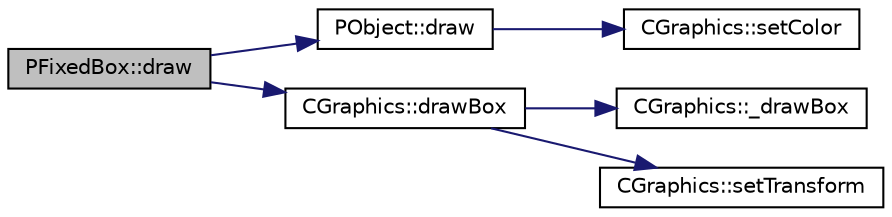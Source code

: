 digraph "PFixedBox::draw"
{
 // INTERACTIVE_SVG=YES
  edge [fontname="Helvetica",fontsize="10",labelfontname="Helvetica",labelfontsize="10"];
  node [fontname="Helvetica",fontsize="10",shape=record];
  rankdir="LR";
  Node1 [label="PFixedBox::draw",height=0.2,width=0.4,color="black", fillcolor="grey75", style="filled", fontcolor="black"];
  Node1 -> Node2 [color="midnightblue",fontsize="10",style="solid",fontname="Helvetica"];
  Node2 [label="PObject::draw",height=0.2,width=0.4,color="black", fillcolor="white", style="filled",URL="$d1/d18/class_p_object.html#a36d211422c2ea6f4c31b3e8ea702c3c6"];
  Node2 -> Node3 [color="midnightblue",fontsize="10",style="solid",fontname="Helvetica"];
  Node3 [label="CGraphics::setColor",height=0.2,width=0.4,color="black", fillcolor="white", style="filled",URL="$dc/d90/class_c_graphics.html#a0f7f5c5986a73abc8a582af6ffc43624"];
  Node1 -> Node4 [color="midnightblue",fontsize="10",style="solid",fontname="Helvetica"];
  Node4 [label="CGraphics::drawBox",height=0.2,width=0.4,color="black", fillcolor="white", style="filled",URL="$dc/d90/class_c_graphics.html#a99310b88ff47054e8697f511d3c0b78c"];
  Node4 -> Node5 [color="midnightblue",fontsize="10",style="solid",fontname="Helvetica"];
  Node5 [label="CGraphics::_drawBox",height=0.2,width=0.4,color="black", fillcolor="white", style="filled",URL="$dc/d90/class_c_graphics.html#a3808cd7da9544b679d6b53c74bafb700"];
  Node4 -> Node6 [color="midnightblue",fontsize="10",style="solid",fontname="Helvetica"];
  Node6 [label="CGraphics::setTransform",height=0.2,width=0.4,color="black", fillcolor="white", style="filled",URL="$dc/d90/class_c_graphics.html#a4e58098242bc6fa87afa6ac6bd4e873f"];
}
